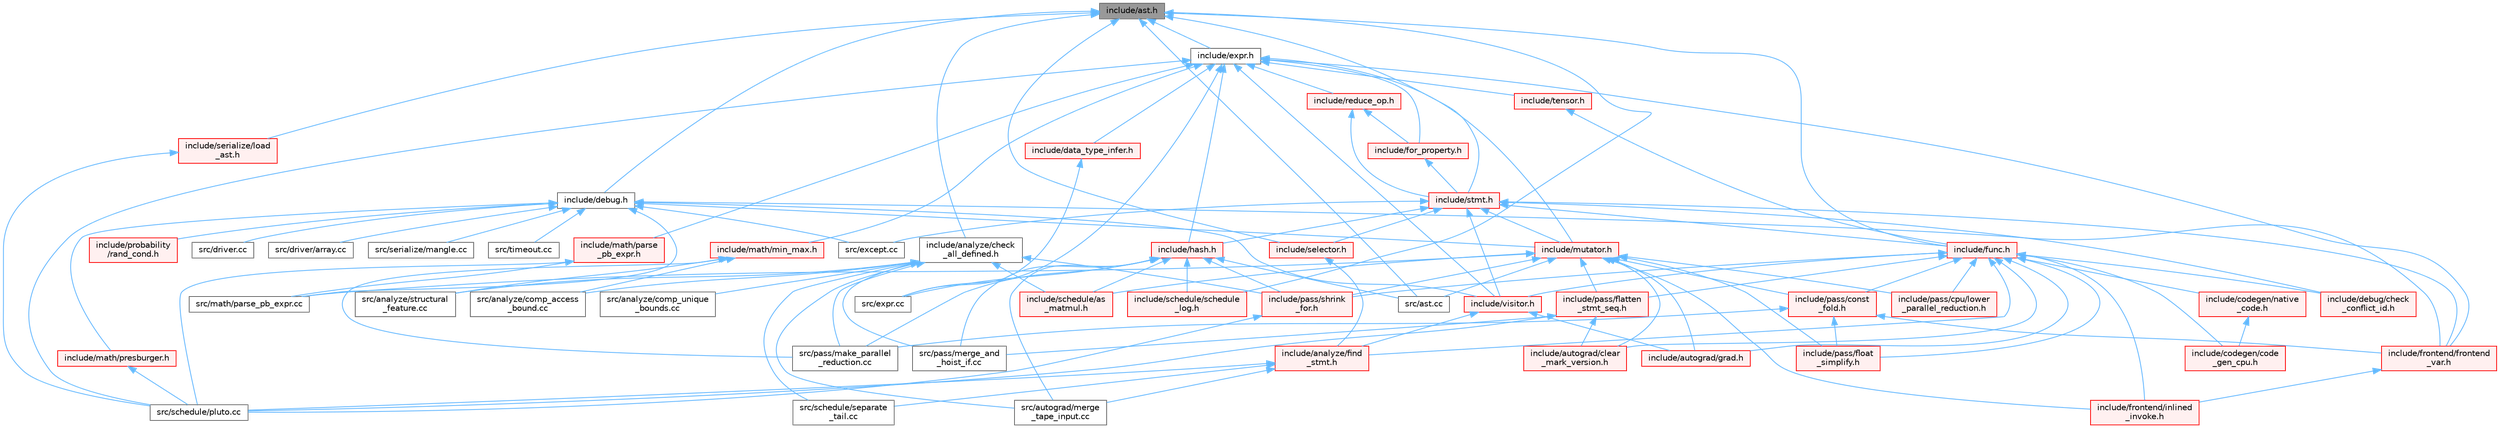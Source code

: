 digraph "include/ast.h"
{
 // LATEX_PDF_SIZE
  bgcolor="transparent";
  edge [fontname=Helvetica,fontsize=10,labelfontname=Helvetica,labelfontsize=10];
  node [fontname=Helvetica,fontsize=10,shape=box,height=0.2,width=0.4];
  Node1 [label="include/ast.h",height=0.2,width=0.4,color="gray40", fillcolor="grey60", style="filled", fontcolor="black",tooltip=" "];
  Node1 -> Node2 [dir="back",color="steelblue1",style="solid"];
  Node2 [label="include/analyze/check\l_all_defined.h",height=0.2,width=0.4,color="grey40", fillcolor="white", style="filled",URL="$check__all__defined_8h.html",tooltip=" "];
  Node2 -> Node3 [dir="back",color="steelblue1",style="solid"];
  Node3 [label="include/pass/shrink\l_for.h",height=0.2,width=0.4,color="red", fillcolor="#FFF0F0", style="filled",URL="$shrink__for_8h.html",tooltip=" "];
  Node3 -> Node8 [dir="back",color="steelblue1",style="solid"];
  Node8 [label="src/schedule/pluto.cc",height=0.2,width=0.4,color="grey40", fillcolor="white", style="filled",URL="$pluto_8cc.html",tooltip=" "];
  Node2 -> Node9 [dir="back",color="steelblue1",style="solid"];
  Node9 [label="include/schedule/as\l_matmul.h",height=0.2,width=0.4,color="red", fillcolor="#FFF0F0", style="filled",URL="$as__matmul_8h.html",tooltip=" "];
  Node2 -> Node41 [dir="back",color="steelblue1",style="solid"];
  Node41 [label="src/analyze/comp_access\l_bound.cc",height=0.2,width=0.4,color="grey40", fillcolor="white", style="filled",URL="$comp__access__bound_8cc.html",tooltip=" "];
  Node2 -> Node42 [dir="back",color="steelblue1",style="solid"];
  Node42 [label="src/analyze/comp_unique\l_bounds.cc",height=0.2,width=0.4,color="grey40", fillcolor="white", style="filled",URL="$comp__unique__bounds_8cc.html",tooltip=" "];
  Node2 -> Node43 [dir="back",color="steelblue1",style="solid"];
  Node43 [label="src/analyze/structural\l_feature.cc",height=0.2,width=0.4,color="grey40", fillcolor="white", style="filled",URL="$structural__feature_8cc.html",tooltip=" "];
  Node2 -> Node44 [dir="back",color="steelblue1",style="solid"];
  Node44 [label="src/autograd/merge\l_tape_input.cc",height=0.2,width=0.4,color="grey40", fillcolor="white", style="filled",URL="$merge__tape__input_8cc.html",tooltip=" "];
  Node2 -> Node45 [dir="back",color="steelblue1",style="solid"];
  Node45 [label="src/pass/make_parallel\l_reduction.cc",height=0.2,width=0.4,color="grey40", fillcolor="white", style="filled",URL="$make__parallel__reduction_8cc.html",tooltip=" "];
  Node2 -> Node46 [dir="back",color="steelblue1",style="solid"];
  Node46 [label="src/pass/merge_and\l_hoist_if.cc",height=0.2,width=0.4,color="grey40", fillcolor="white", style="filled",URL="$merge__and__hoist__if_8cc.html",tooltip=" "];
  Node2 -> Node32 [dir="back",color="steelblue1",style="solid"];
  Node32 [label="src/schedule/separate\l_tail.cc",height=0.2,width=0.4,color="grey40", fillcolor="white", style="filled",URL="$separate__tail_8cc.html",tooltip=" "];
  Node1 -> Node47 [dir="back",color="steelblue1",style="solid"];
  Node47 [label="include/debug.h",height=0.2,width=0.4,color="grey40", fillcolor="white", style="filled",URL="$debug_8h.html",tooltip=" "];
  Node47 -> Node48 [dir="back",color="steelblue1",style="solid"];
  Node48 [label="include/frontend/frontend\l_var.h",height=0.2,width=0.4,color="red", fillcolor="#FFF0F0", style="filled",URL="$frontend__var_8h.html",tooltip=" "];
  Node48 -> Node49 [dir="back",color="steelblue1",style="solid"];
  Node49 [label="include/frontend/inlined\l_invoke.h",height=0.2,width=0.4,color="red", fillcolor="#FFF0F0", style="filled",URL="$inlined__invoke_8h.html",tooltip=" "];
  Node47 -> Node52 [dir="back",color="steelblue1",style="solid"];
  Node52 [label="include/math/presburger.h",height=0.2,width=0.4,color="red", fillcolor="#FFF0F0", style="filled",URL="$presburger_8h.html",tooltip=" "];
  Node52 -> Node8 [dir="back",color="steelblue1",style="solid"];
  Node47 -> Node73 [dir="back",color="steelblue1",style="solid"];
  Node73 [label="include/mutator.h",height=0.2,width=0.4,color="red", fillcolor="#FFF0F0", style="filled",URL="$mutator_8h.html",tooltip=" "];
  Node73 -> Node76 [dir="back",color="steelblue1",style="solid"];
  Node76 [label="include/autograd/clear\l_mark_version.h",height=0.2,width=0.4,color="red", fillcolor="#FFF0F0", style="filled",URL="$clear__mark__version_8h.html",tooltip=" "];
  Node73 -> Node83 [dir="back",color="steelblue1",style="solid"];
  Node83 [label="include/autograd/grad.h",height=0.2,width=0.4,color="red", fillcolor="#FFF0F0", style="filled",URL="$grad_8h.html",tooltip=" "];
  Node73 -> Node49 [dir="back",color="steelblue1",style="solid"];
  Node73 -> Node100 [dir="back",color="steelblue1",style="solid"];
  Node100 [label="include/pass/const\l_fold.h",height=0.2,width=0.4,color="red", fillcolor="#FFF0F0", style="filled",URL="$const__fold_8h.html",tooltip=" "];
  Node100 -> Node48 [dir="back",color="steelblue1",style="solid"];
  Node100 -> Node103 [dir="back",color="steelblue1",style="solid"];
  Node103 [label="include/pass/float\l_simplify.h",height=0.2,width=0.4,color="red", fillcolor="#FFF0F0", style="filled",URL="$float__simplify_8h.html",tooltip=" "];
  Node100 -> Node45 [dir="back",color="steelblue1",style="solid"];
  Node73 -> Node111 [dir="back",color="steelblue1",style="solid"];
  Node111 [label="include/pass/cpu/lower\l_parallel_reduction.h",height=0.2,width=0.4,color="red", fillcolor="#FFF0F0", style="filled",URL="$cpu_2lower__parallel__reduction_8h.html",tooltip=" "];
  Node73 -> Node112 [dir="back",color="steelblue1",style="solid"];
  Node112 [label="include/pass/flatten\l_stmt_seq.h",height=0.2,width=0.4,color="red", fillcolor="#FFF0F0", style="filled",URL="$flatten__stmt__seq_8h.html",tooltip=" "];
  Node112 -> Node76 [dir="back",color="steelblue1",style="solid"];
  Node112 -> Node46 [dir="back",color="steelblue1",style="solid"];
  Node112 -> Node8 [dir="back",color="steelblue1",style="solid"];
  Node73 -> Node103 [dir="back",color="steelblue1",style="solid"];
  Node73 -> Node3 [dir="back",color="steelblue1",style="solid"];
  Node73 -> Node9 [dir="back",color="steelblue1",style="solid"];
  Node73 -> Node163 [dir="back",color="steelblue1",style="solid"];
  Node163 [label="src/ast.cc",height=0.2,width=0.4,color="grey40", fillcolor="white", style="filled",URL="$ast_8cc.html",tooltip=" "];
  Node73 -> Node164 [dir="back",color="steelblue1",style="solid"];
  Node164 [label="src/math/parse_pb_expr.cc",height=0.2,width=0.4,color="grey40", fillcolor="white", style="filled",URL="$parse__pb__expr_8cc.html",tooltip=" "];
  Node47 -> Node166 [dir="back",color="steelblue1",style="solid"];
  Node166 [label="include/probability\l/rand_cond.h",height=0.2,width=0.4,color="red", fillcolor="#FFF0F0", style="filled",URL="$rand__cond_8h.html",tooltip=" "];
  Node47 -> Node171 [dir="back",color="steelblue1",style="solid"];
  Node171 [label="include/visitor.h",height=0.2,width=0.4,color="red", fillcolor="#FFF0F0", style="filled",URL="$visitor_8h.html",tooltip=" "];
  Node171 -> Node191 [dir="back",color="steelblue1",style="solid"];
  Node191 [label="include/analyze/find\l_stmt.h",height=0.2,width=0.4,color="red", fillcolor="#FFF0F0", style="filled",URL="$find__stmt_8h.html",tooltip=" "];
  Node191 -> Node44 [dir="back",color="steelblue1",style="solid"];
  Node191 -> Node8 [dir="back",color="steelblue1",style="solid"];
  Node191 -> Node32 [dir="back",color="steelblue1",style="solid"];
  Node171 -> Node83 [dir="back",color="steelblue1",style="solid"];
  Node47 -> Node214 [dir="back",color="steelblue1",style="solid"];
  Node214 [label="src/driver.cc",height=0.2,width=0.4,color="grey40", fillcolor="white", style="filled",URL="$driver_8cc.html",tooltip=" "];
  Node47 -> Node215 [dir="back",color="steelblue1",style="solid"];
  Node215 [label="src/driver/array.cc",height=0.2,width=0.4,color="grey40", fillcolor="white", style="filled",URL="$array_8cc.html",tooltip=" "];
  Node47 -> Node11 [dir="back",color="steelblue1",style="solid"];
  Node11 [label="src/except.cc",height=0.2,width=0.4,color="grey40", fillcolor="white", style="filled",URL="$except_8cc.html",tooltip=" "];
  Node47 -> Node164 [dir="back",color="steelblue1",style="solid"];
  Node47 -> Node216 [dir="back",color="steelblue1",style="solid"];
  Node216 [label="src/serialize/mangle.cc",height=0.2,width=0.4,color="grey40", fillcolor="white", style="filled",URL="$mangle_8cc.html",tooltip=" "];
  Node47 -> Node217 [dir="back",color="steelblue1",style="solid"];
  Node217 [label="src/timeout.cc",height=0.2,width=0.4,color="grey40", fillcolor="white", style="filled",URL="$timeout_8cc.html",tooltip=" "];
  Node1 -> Node218 [dir="back",color="steelblue1",style="solid"];
  Node218 [label="include/expr.h",height=0.2,width=0.4,color="grey40", fillcolor="white", style="filled",URL="$expr_8h.html",tooltip=" "];
  Node218 -> Node219 [dir="back",color="steelblue1",style="solid"];
  Node219 [label="include/data_type_infer.h",height=0.2,width=0.4,color="red", fillcolor="#FFF0F0", style="filled",URL="$data__type__infer_8h.html",tooltip=" "];
  Node219 -> Node220 [dir="back",color="steelblue1",style="solid"];
  Node220 [label="src/expr.cc",height=0.2,width=0.4,color="grey40", fillcolor="white", style="filled",URL="$expr_8cc.html",tooltip=" "];
  Node218 -> Node221 [dir="back",color="steelblue1",style="solid"];
  Node221 [label="include/for_property.h",height=0.2,width=0.4,color="red", fillcolor="#FFF0F0", style="filled",URL="$for__property_8h.html",tooltip=" "];
  Node221 -> Node222 [dir="back",color="steelblue1",style="solid"];
  Node222 [label="include/stmt.h",height=0.2,width=0.4,color="red", fillcolor="#FFF0F0", style="filled",URL="$stmt_8h.html",tooltip=" "];
  Node222 -> Node230 [dir="back",color="steelblue1",style="solid"];
  Node230 [label="include/debug/check\l_conflict_id.h",height=0.2,width=0.4,color="red", fillcolor="#FFF0F0", style="filled",URL="$check__conflict__id_8h.html",tooltip=" "];
  Node222 -> Node48 [dir="back",color="steelblue1",style="solid"];
  Node222 -> Node231 [dir="back",color="steelblue1",style="solid"];
  Node231 [label="include/func.h",height=0.2,width=0.4,color="red", fillcolor="#FFF0F0", style="filled",URL="$func_8h.html",tooltip=" "];
  Node231 -> Node191 [dir="back",color="steelblue1",style="solid"];
  Node231 -> Node76 [dir="back",color="steelblue1",style="solid"];
  Node231 -> Node83 [dir="back",color="steelblue1",style="solid"];
  Node231 -> Node201 [dir="back",color="steelblue1",style="solid"];
  Node201 [label="include/codegen/code\l_gen_cpu.h",height=0.2,width=0.4,color="red", fillcolor="#FFF0F0", style="filled",URL="$code__gen__cpu_8h.html",tooltip=" "];
  Node231 -> Node232 [dir="back",color="steelblue1",style="solid"];
  Node232 [label="include/codegen/native\l_code.h",height=0.2,width=0.4,color="red", fillcolor="#FFF0F0", style="filled",URL="$native__code_8h.html",tooltip=" "];
  Node232 -> Node201 [dir="back",color="steelblue1",style="solid"];
  Node231 -> Node230 [dir="back",color="steelblue1",style="solid"];
  Node231 -> Node49 [dir="back",color="steelblue1",style="solid"];
  Node231 -> Node100 [dir="back",color="steelblue1",style="solid"];
  Node231 -> Node111 [dir="back",color="steelblue1",style="solid"];
  Node231 -> Node112 [dir="back",color="steelblue1",style="solid"];
  Node231 -> Node103 [dir="back",color="steelblue1",style="solid"];
  Node231 -> Node3 [dir="back",color="steelblue1",style="solid"];
  Node231 -> Node171 [dir="back",color="steelblue1",style="solid"];
  Node222 -> Node237 [dir="back",color="steelblue1",style="solid"];
  Node237 [label="include/hash.h",height=0.2,width=0.4,color="red", fillcolor="#FFF0F0", style="filled",URL="$hash_8h.html",tooltip=" "];
  Node237 -> Node3 [dir="back",color="steelblue1",style="solid"];
  Node237 -> Node9 [dir="back",color="steelblue1",style="solid"];
  Node237 -> Node238 [dir="back",color="steelblue1",style="solid"];
  Node238 [label="include/schedule/schedule\l_log.h",height=0.2,width=0.4,color="red", fillcolor="#FFF0F0", style="filled",URL="$schedule__log_8h.html",tooltip=" "];
  Node237 -> Node163 [dir="back",color="steelblue1",style="solid"];
  Node237 -> Node44 [dir="back",color="steelblue1",style="solid"];
  Node237 -> Node220 [dir="back",color="steelblue1",style="solid"];
  Node237 -> Node45 [dir="back",color="steelblue1",style="solid"];
  Node237 -> Node46 [dir="back",color="steelblue1",style="solid"];
  Node222 -> Node73 [dir="back",color="steelblue1",style="solid"];
  Node222 -> Node251 [dir="back",color="steelblue1",style="solid"];
  Node251 [label="include/selector.h",height=0.2,width=0.4,color="red", fillcolor="#FFF0F0", style="filled",URL="$selector_8h.html",tooltip=" "];
  Node251 -> Node191 [dir="back",color="steelblue1",style="solid"];
  Node222 -> Node171 [dir="back",color="steelblue1",style="solid"];
  Node222 -> Node11 [dir="back",color="steelblue1",style="solid"];
  Node218 -> Node48 [dir="back",color="steelblue1",style="solid"];
  Node218 -> Node237 [dir="back",color="steelblue1",style="solid"];
  Node218 -> Node253 [dir="back",color="steelblue1",style="solid"];
  Node253 [label="include/math/min_max.h",height=0.2,width=0.4,color="red", fillcolor="#FFF0F0", style="filled",URL="$min__max_8h.html",tooltip=" "];
  Node253 -> Node41 [dir="back",color="steelblue1",style="solid"];
  Node253 -> Node43 [dir="back",color="steelblue1",style="solid"];
  Node253 -> Node45 [dir="back",color="steelblue1",style="solid"];
  Node218 -> Node254 [dir="back",color="steelblue1",style="solid"];
  Node254 [label="include/math/parse\l_pb_expr.h",height=0.2,width=0.4,color="red", fillcolor="#FFF0F0", style="filled",URL="$parse__pb__expr_8h.html",tooltip=" "];
  Node254 -> Node164 [dir="back",color="steelblue1",style="solid"];
  Node254 -> Node8 [dir="back",color="steelblue1",style="solid"];
  Node218 -> Node73 [dir="back",color="steelblue1",style="solid"];
  Node218 -> Node255 [dir="back",color="steelblue1",style="solid"];
  Node255 [label="include/reduce_op.h",height=0.2,width=0.4,color="red", fillcolor="#FFF0F0", style="filled",URL="$reduce__op_8h.html",tooltip=" "];
  Node255 -> Node221 [dir="back",color="steelblue1",style="solid"];
  Node255 -> Node222 [dir="back",color="steelblue1",style="solid"];
  Node218 -> Node257 [dir="back",color="steelblue1",style="solid"];
  Node257 [label="include/tensor.h",height=0.2,width=0.4,color="red", fillcolor="#FFF0F0", style="filled",URL="$tensor_8h.html",tooltip=" "];
  Node257 -> Node231 [dir="back",color="steelblue1",style="solid"];
  Node218 -> Node171 [dir="back",color="steelblue1",style="solid"];
  Node218 -> Node220 [dir="back",color="steelblue1",style="solid"];
  Node218 -> Node8 [dir="back",color="steelblue1",style="solid"];
  Node1 -> Node231 [dir="back",color="steelblue1",style="solid"];
  Node1 -> Node238 [dir="back",color="steelblue1",style="solid"];
  Node1 -> Node251 [dir="back",color="steelblue1",style="solid"];
  Node1 -> Node269 [dir="back",color="steelblue1",style="solid"];
  Node269 [label="include/serialize/load\l_ast.h",height=0.2,width=0.4,color="red", fillcolor="#FFF0F0", style="filled",URL="$load__ast_8h.html",tooltip=" "];
  Node269 -> Node8 [dir="back",color="steelblue1",style="solid"];
  Node1 -> Node222 [dir="back",color="steelblue1",style="solid"];
  Node1 -> Node163 [dir="back",color="steelblue1",style="solid"];
}
